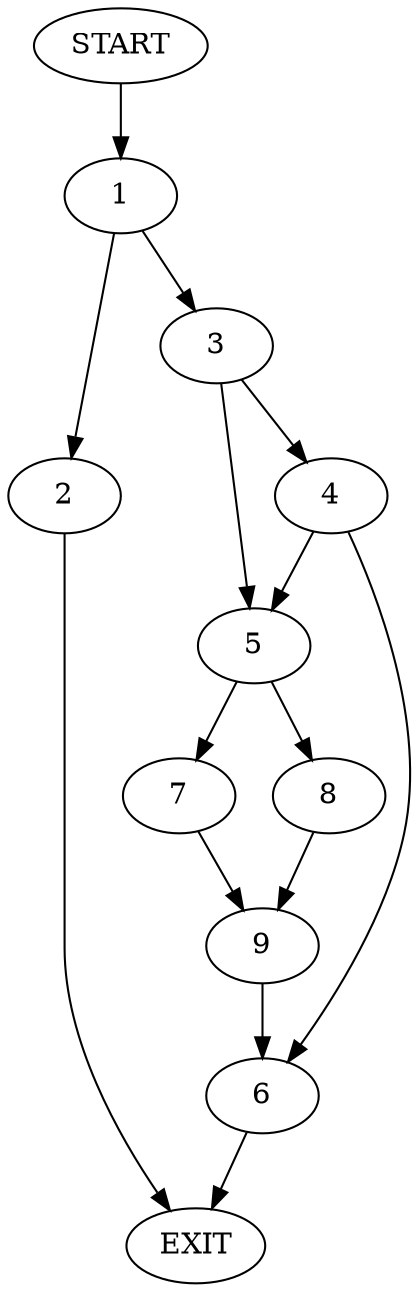 digraph {
0 [label="START"]
10 [label="EXIT"]
0 -> 1
1 -> 2
1 -> 3
3 -> 4
3 -> 5
2 -> 10
4 -> 6
4 -> 5
5 -> 7
5 -> 8
6 -> 10
7 -> 9
8 -> 9
9 -> 6
}
